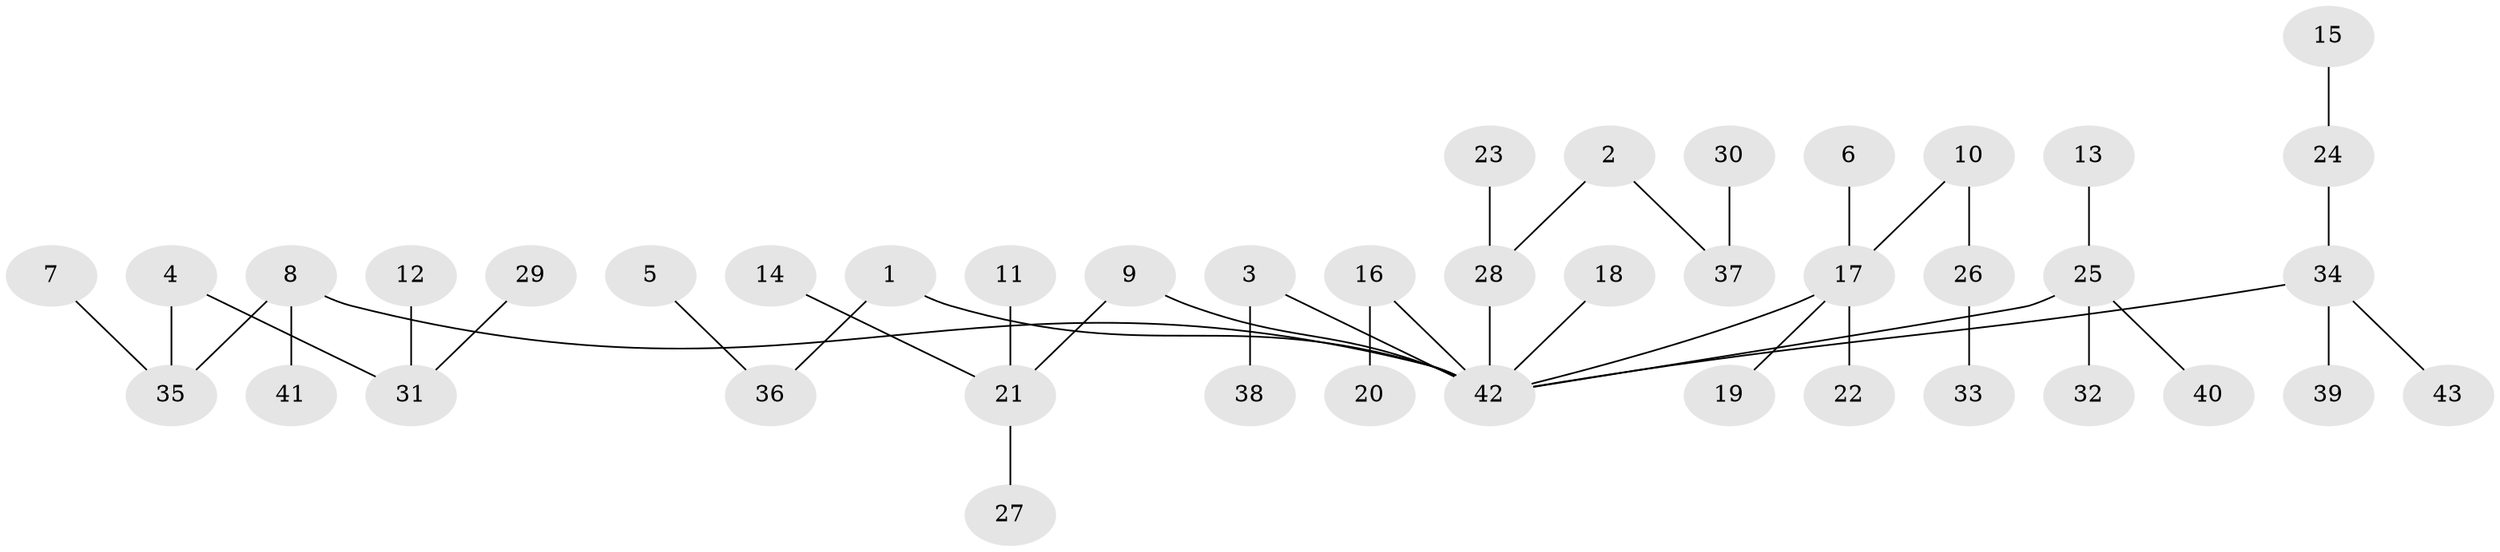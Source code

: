 // original degree distribution, {7: 0.011627906976744186, 3: 0.11627906976744186, 5: 0.03488372093023256, 2: 0.23255813953488372, 6: 0.011627906976744186, 4: 0.08139534883720931, 1: 0.5116279069767442}
// Generated by graph-tools (version 1.1) at 2025/50/03/09/25 03:50:17]
// undirected, 43 vertices, 42 edges
graph export_dot {
graph [start="1"]
  node [color=gray90,style=filled];
  1;
  2;
  3;
  4;
  5;
  6;
  7;
  8;
  9;
  10;
  11;
  12;
  13;
  14;
  15;
  16;
  17;
  18;
  19;
  20;
  21;
  22;
  23;
  24;
  25;
  26;
  27;
  28;
  29;
  30;
  31;
  32;
  33;
  34;
  35;
  36;
  37;
  38;
  39;
  40;
  41;
  42;
  43;
  1 -- 36 [weight=1.0];
  1 -- 42 [weight=1.0];
  2 -- 28 [weight=1.0];
  2 -- 37 [weight=1.0];
  3 -- 38 [weight=1.0];
  3 -- 42 [weight=1.0];
  4 -- 31 [weight=1.0];
  4 -- 35 [weight=1.0];
  5 -- 36 [weight=1.0];
  6 -- 17 [weight=1.0];
  7 -- 35 [weight=1.0];
  8 -- 35 [weight=1.0];
  8 -- 41 [weight=1.0];
  8 -- 42 [weight=1.0];
  9 -- 21 [weight=1.0];
  9 -- 42 [weight=1.0];
  10 -- 17 [weight=1.0];
  10 -- 26 [weight=1.0];
  11 -- 21 [weight=1.0];
  12 -- 31 [weight=1.0];
  13 -- 25 [weight=1.0];
  14 -- 21 [weight=1.0];
  15 -- 24 [weight=1.0];
  16 -- 20 [weight=1.0];
  16 -- 42 [weight=1.0];
  17 -- 19 [weight=1.0];
  17 -- 22 [weight=1.0];
  17 -- 42 [weight=1.0];
  18 -- 42 [weight=1.0];
  21 -- 27 [weight=1.0];
  23 -- 28 [weight=1.0];
  24 -- 34 [weight=1.0];
  25 -- 32 [weight=1.0];
  25 -- 40 [weight=1.0];
  25 -- 42 [weight=1.0];
  26 -- 33 [weight=1.0];
  28 -- 42 [weight=1.0];
  29 -- 31 [weight=1.0];
  30 -- 37 [weight=1.0];
  34 -- 39 [weight=1.0];
  34 -- 42 [weight=1.0];
  34 -- 43 [weight=1.0];
}
